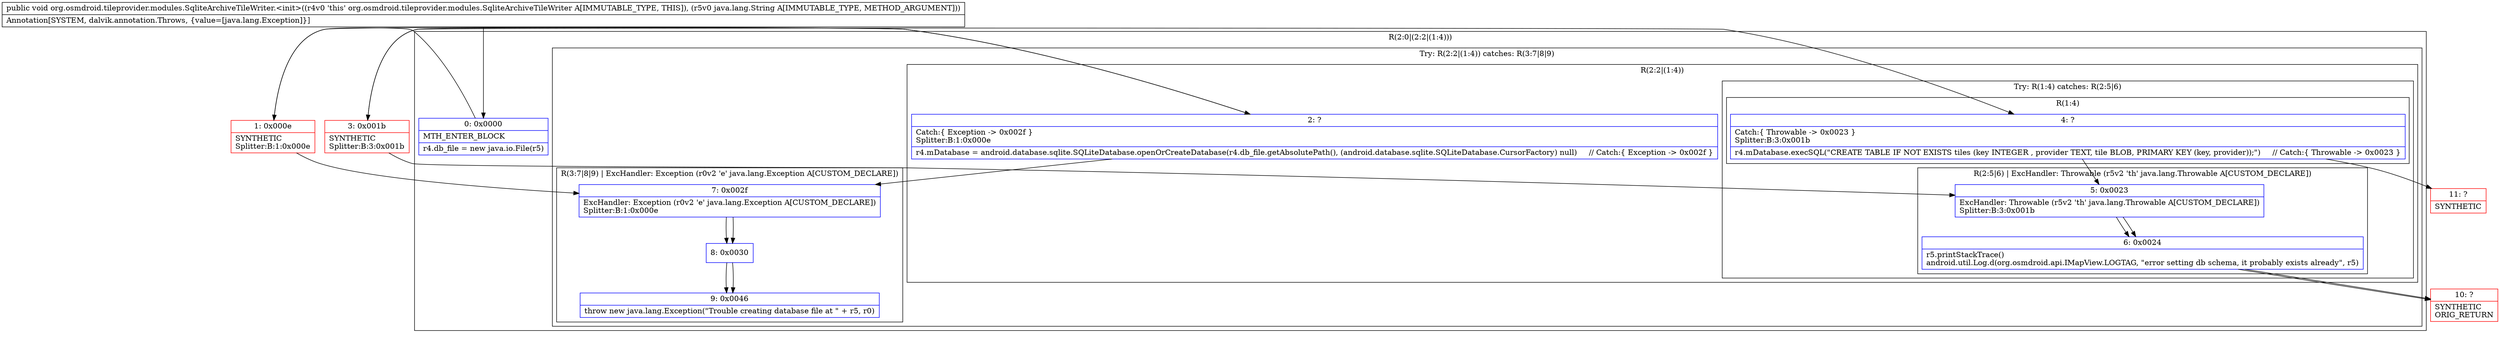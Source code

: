 digraph "CFG fororg.osmdroid.tileprovider.modules.SqliteArchiveTileWriter.\<init\>(Ljava\/lang\/String;)V" {
subgraph cluster_Region_1118098724 {
label = "R(2:0|(2:2|(1:4)))";
node [shape=record,color=blue];
Node_0 [shape=record,label="{0\:\ 0x0000|MTH_ENTER_BLOCK\l|r4.db_file = new java.io.File(r5)\l}"];
subgraph cluster_TryCatchRegion_862483658 {
label = "Try: R(2:2|(1:4)) catches: R(3:7|8|9)";
node [shape=record,color=blue];
subgraph cluster_Region_1824568757 {
label = "R(2:2|(1:4))";
node [shape=record,color=blue];
Node_2 [shape=record,label="{2\:\ ?|Catch:\{ Exception \-\> 0x002f \}\lSplitter:B:1:0x000e\l|r4.mDatabase = android.database.sqlite.SQLiteDatabase.openOrCreateDatabase(r4.db_file.getAbsolutePath(), (android.database.sqlite.SQLiteDatabase.CursorFactory) null)     \/\/ Catch:\{ Exception \-\> 0x002f \}\l}"];
subgraph cluster_TryCatchRegion_603279716 {
label = "Try: R(1:4) catches: R(2:5|6)";
node [shape=record,color=blue];
subgraph cluster_Region_1201450443 {
label = "R(1:4)";
node [shape=record,color=blue];
Node_4 [shape=record,label="{4\:\ ?|Catch:\{ Throwable \-\> 0x0023 \}\lSplitter:B:3:0x001b\l|r4.mDatabase.execSQL(\"CREATE TABLE IF NOT EXISTS tiles (key INTEGER , provider TEXT, tile BLOB, PRIMARY KEY (key, provider));\")     \/\/ Catch:\{ Throwable \-\> 0x0023 \}\l}"];
}
subgraph cluster_Region_924995542 {
label = "R(2:5|6) | ExcHandler: Throwable (r5v2 'th' java.lang.Throwable A[CUSTOM_DECLARE])\l";
node [shape=record,color=blue];
Node_5 [shape=record,label="{5\:\ 0x0023|ExcHandler: Throwable (r5v2 'th' java.lang.Throwable A[CUSTOM_DECLARE])\lSplitter:B:3:0x001b\l}"];
Node_6 [shape=record,label="{6\:\ 0x0024|r5.printStackTrace()\landroid.util.Log.d(org.osmdroid.api.IMapView.LOGTAG, \"error setting db schema, it probably exists already\", r5)\l}"];
}
}
}
subgraph cluster_Region_1587952026 {
label = "R(3:7|8|9) | ExcHandler: Exception (r0v2 'e' java.lang.Exception A[CUSTOM_DECLARE])\l";
node [shape=record,color=blue];
Node_7 [shape=record,label="{7\:\ 0x002f|ExcHandler: Exception (r0v2 'e' java.lang.Exception A[CUSTOM_DECLARE])\lSplitter:B:1:0x000e\l}"];
Node_8 [shape=record,label="{8\:\ 0x0030}"];
Node_9 [shape=record,label="{9\:\ 0x0046|throw new java.lang.Exception(\"Trouble creating database file at \" + r5, r0)\l}"];
}
}
}
subgraph cluster_Region_1587952026 {
label = "R(3:7|8|9) | ExcHandler: Exception (r0v2 'e' java.lang.Exception A[CUSTOM_DECLARE])\l";
node [shape=record,color=blue];
Node_7 [shape=record,label="{7\:\ 0x002f|ExcHandler: Exception (r0v2 'e' java.lang.Exception A[CUSTOM_DECLARE])\lSplitter:B:1:0x000e\l}"];
Node_8 [shape=record,label="{8\:\ 0x0030}"];
Node_9 [shape=record,label="{9\:\ 0x0046|throw new java.lang.Exception(\"Trouble creating database file at \" + r5, r0)\l}"];
}
subgraph cluster_Region_924995542 {
label = "R(2:5|6) | ExcHandler: Throwable (r5v2 'th' java.lang.Throwable A[CUSTOM_DECLARE])\l";
node [shape=record,color=blue];
Node_5 [shape=record,label="{5\:\ 0x0023|ExcHandler: Throwable (r5v2 'th' java.lang.Throwable A[CUSTOM_DECLARE])\lSplitter:B:3:0x001b\l}"];
Node_6 [shape=record,label="{6\:\ 0x0024|r5.printStackTrace()\landroid.util.Log.d(org.osmdroid.api.IMapView.LOGTAG, \"error setting db schema, it probably exists already\", r5)\l}"];
}
Node_1 [shape=record,color=red,label="{1\:\ 0x000e|SYNTHETIC\lSplitter:B:1:0x000e\l}"];
Node_3 [shape=record,color=red,label="{3\:\ 0x001b|SYNTHETIC\lSplitter:B:3:0x001b\l}"];
Node_10 [shape=record,color=red,label="{10\:\ ?|SYNTHETIC\lORIG_RETURN\l}"];
Node_11 [shape=record,color=red,label="{11\:\ ?|SYNTHETIC\l}"];
MethodNode[shape=record,label="{public void org.osmdroid.tileprovider.modules.SqliteArchiveTileWriter.\<init\>((r4v0 'this' org.osmdroid.tileprovider.modules.SqliteArchiveTileWriter A[IMMUTABLE_TYPE, THIS]), (r5v0 java.lang.String A[IMMUTABLE_TYPE, METHOD_ARGUMENT]))  | Annotation[SYSTEM, dalvik.annotation.Throws, \{value=[java.lang.Exception]\}]\l}"];
MethodNode -> Node_0;
Node_0 -> Node_1;
Node_2 -> Node_3;
Node_2 -> Node_7;
Node_4 -> Node_5;
Node_4 -> Node_11;
Node_5 -> Node_6;
Node_6 -> Node_10;
Node_7 -> Node_8;
Node_8 -> Node_9;
Node_7 -> Node_8;
Node_8 -> Node_9;
Node_5 -> Node_6;
Node_6 -> Node_10;
Node_1 -> Node_2;
Node_1 -> Node_7;
Node_3 -> Node_4;
Node_3 -> Node_5;
}

